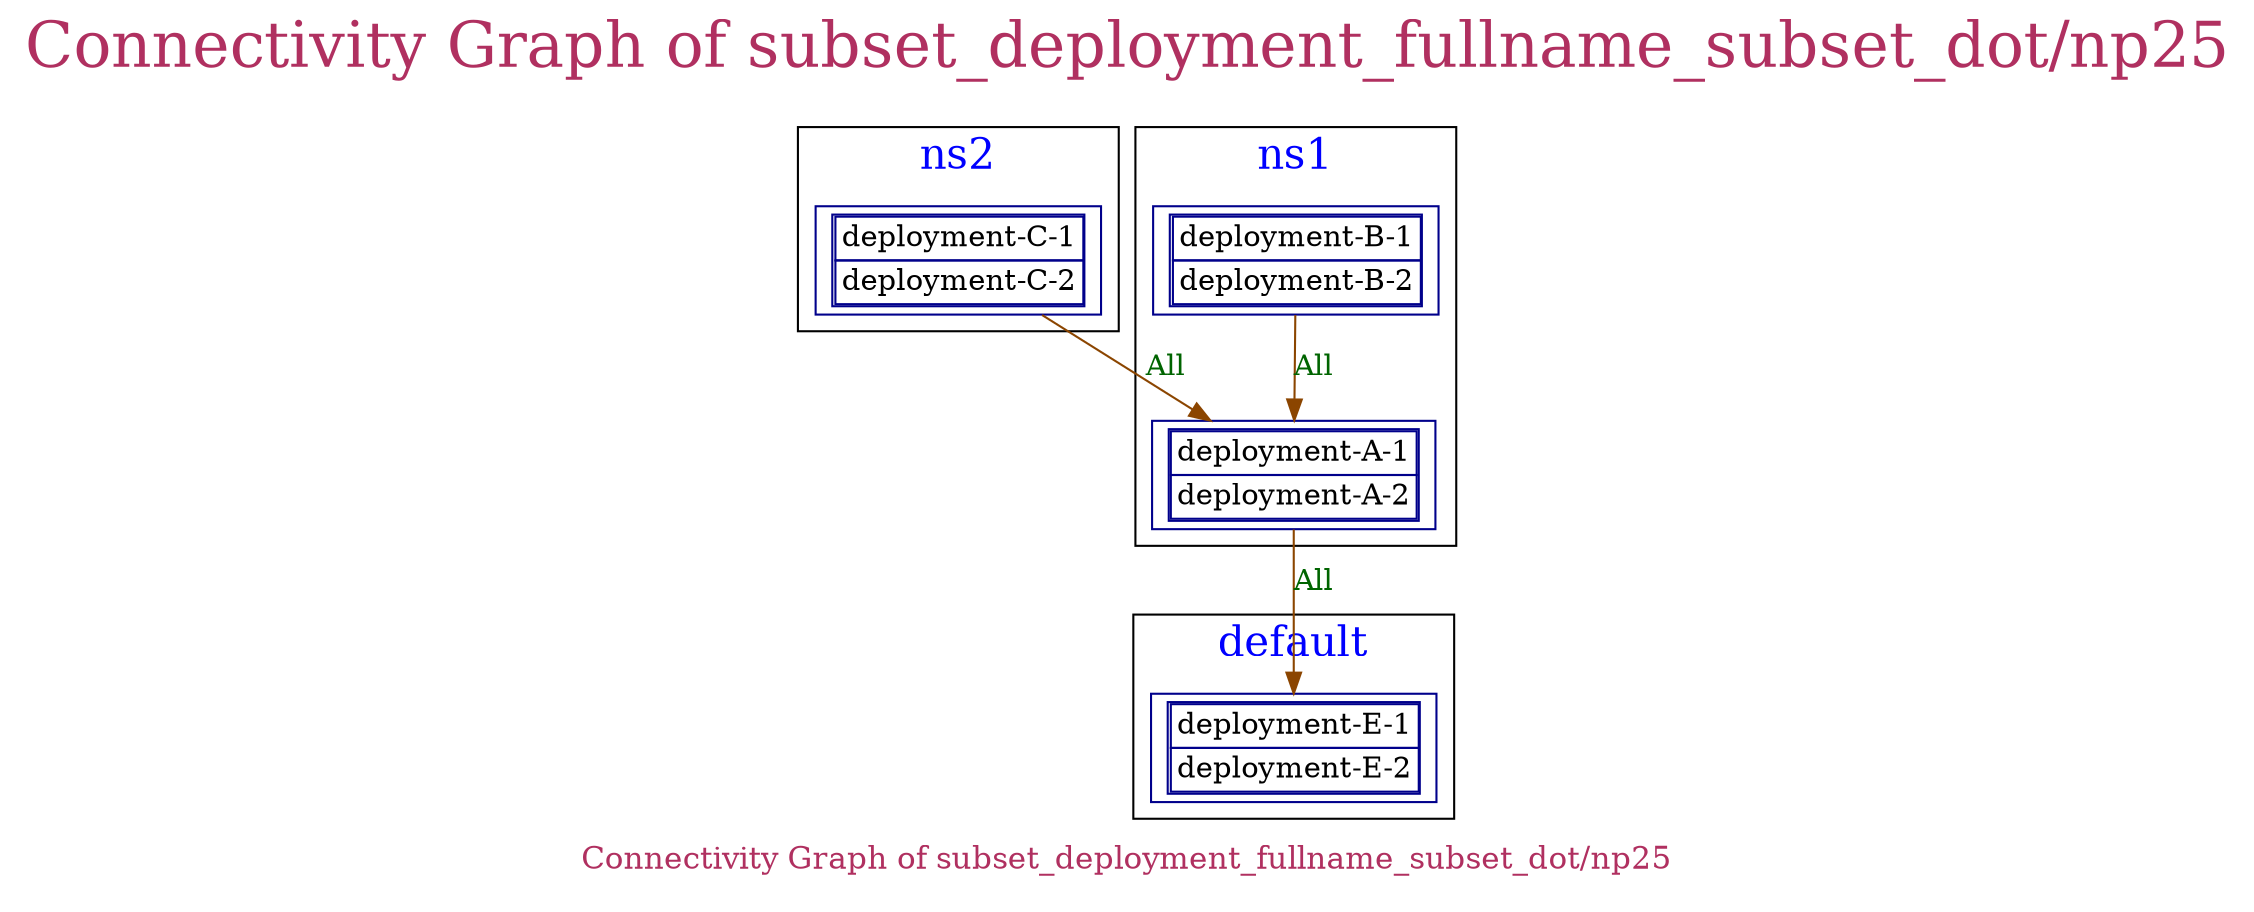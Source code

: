 // The Connectivity Graph of subset_deployment_fullname_subset_dot/np25
digraph {
	label="Connectivity Graph of subset_deployment_fullname_subset_dot/np25"	labelloc = "t"
	fontsize=30
	fontcolor=maroon
	subgraph cluster_map_explanation {
subgraph cluster_default_namespace{
	label="default"
	fontsize=20
	fontcolor=blue
	tooltip="Namespace"
	"default/deployment-E-1" [label=<<table border="1" cellspacing="0"><tr><td>deployment-E-1</td></tr><tr><td>deployment-E-2</td></tr></table>> shape=box color=blue4 tooltip="A set of workloads having exactly the same connectivity"]
}
subgraph cluster_ns1_namespace{
	label="ns1"
	fontsize=20
	fontcolor=blue
	tooltip="Namespace"
	"ns1/deployment-A-1" [label=<<table border="1" cellspacing="0"><tr><td>deployment-A-1</td></tr><tr><td>deployment-A-2</td></tr></table>> shape=box color=blue4 tooltip="A set of workloads having exactly the same connectivity"]
	"ns1/deployment-B-1" [label=<<table border="1" cellspacing="0"><tr><td>deployment-B-1</td></tr><tr><td>deployment-B-2</td></tr></table>> shape=box color=blue4 tooltip="A set of workloads having exactly the same connectivity"]
}
subgraph cluster_ns2_namespace{
	label="ns2"
	fontsize=20
	fontcolor=blue
	tooltip="Namespace"
	"ns2/deployment-C-1" [label=<<table border="1" cellspacing="0"><tr><td>deployment-C-1</td></tr><tr><td>deployment-C-2</td></tr></table>> shape=box color=blue4 tooltip="A set of workloads having exactly the same connectivity"]
}
	"ns1/deployment-A-1" -> "default/deployment-E-1"[label="All" labeltooltip="All" color=darkorange4 fontcolor=darkgreen dir=both arrowhead=normal arrowtail=none]
	"ns1/deployment-B-1" -> "ns1/deployment-A-1"[label="All" labeltooltip="All" color=darkorange4 fontcolor=darkgreen dir=both arrowhead=normal arrowtail=none]
	"ns2/deployment-C-1" -> "ns1/deployment-A-1"[label="All" labeltooltip="All" color=darkorange4 fontcolor=darkgreen dir=both arrowhead=normal arrowtail=none]
	color=white
	labelloc = "b"
	fontsize=15
	fontcolor=maroon
	}
}
